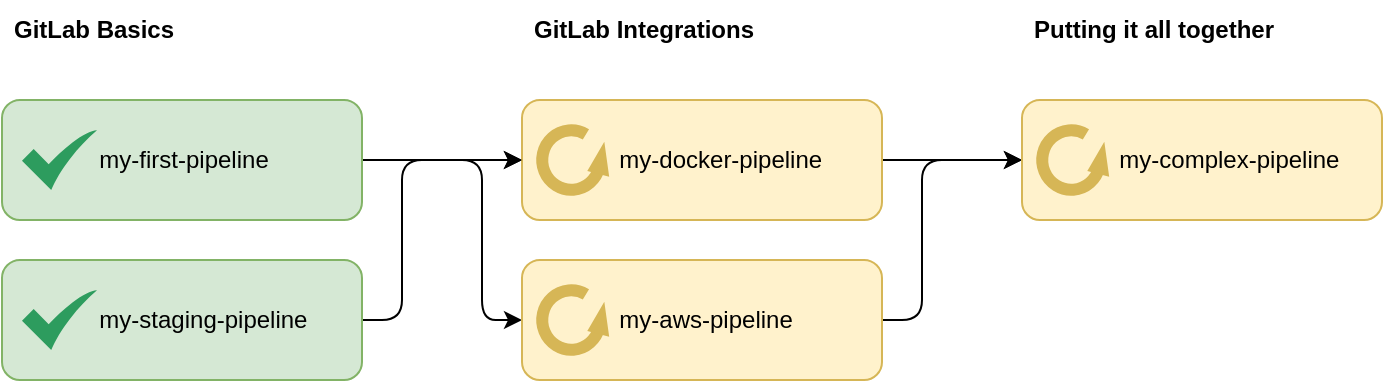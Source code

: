 <mxfile version="22.0.3" type="device">
  <diagram name="Page-1" id="M9vWuYs-XAKr8XbjSEmD">
    <mxGraphModel dx="1173" dy="924" grid="1" gridSize="10" guides="1" tooltips="1" connect="1" arrows="1" fold="1" page="1" pageScale="1" pageWidth="827" pageHeight="1169" math="0" shadow="0">
      <root>
        <mxCell id="0" />
        <mxCell id="1" parent="0" />
        <mxCell id="AexVxDw_94k0qQD0-kbg-1" value="&lt;b&gt;GitLab Basics&lt;/b&gt;" style="text;strokeColor=none;fillColor=none;align=left;verticalAlign=middle;spacingLeft=4;spacingRight=4;overflow=hidden;points=[[0,0.5],[1,0.5]];portConstraint=eastwest;rotatable=0;whiteSpace=wrap;html=1;" parent="1" vertex="1">
          <mxGeometry x="80" y="160" width="170" height="30" as="geometry" />
        </mxCell>
        <mxCell id="HpAmPr7lI2h5sS1Epnzh-14" style="edgeStyle=orthogonalEdgeStyle;rounded=1;orthogonalLoop=1;jettySize=auto;html=1;entryX=0;entryY=0.5;entryDx=0;entryDy=0;" edge="1" parent="1" source="AexVxDw_94k0qQD0-kbg-2" target="AexVxDw_94k0qQD0-kbg-5">
          <mxGeometry relative="1" as="geometry" />
        </mxCell>
        <mxCell id="HpAmPr7lI2h5sS1Epnzh-15" style="edgeStyle=orthogonalEdgeStyle;rounded=1;orthogonalLoop=1;jettySize=auto;html=1;entryX=0;entryY=0.5;entryDx=0;entryDy=0;" edge="1" parent="1" source="AexVxDw_94k0qQD0-kbg-2" target="HpAmPr7lI2h5sS1Epnzh-1">
          <mxGeometry relative="1" as="geometry">
            <Array as="points">
              <mxPoint x="320" y="240" />
              <mxPoint x="320" y="320" />
            </Array>
          </mxGeometry>
        </mxCell>
        <mxCell id="AexVxDw_94k0qQD0-kbg-2" value="&amp;nbsp; &amp;nbsp; &amp;nbsp; &amp;nbsp; &amp;nbsp; &amp;nbsp; &amp;nbsp; my-first-pipeline" style="rounded=1;whiteSpace=wrap;html=1;align=left;fillColor=#d5e8d4;strokeColor=#82b366;" parent="1" vertex="1">
          <mxGeometry x="80" y="210" width="180" height="60" as="geometry" />
        </mxCell>
        <mxCell id="AexVxDw_94k0qQD0-kbg-3" value="" style="sketch=0;html=1;aspect=fixed;strokeColor=none;shadow=0;align=center;fillColor=#2D9C5E;verticalAlign=top;labelPosition=center;verticalLabelPosition=bottom;shape=mxgraph.gcp2.check" parent="1" vertex="1">
          <mxGeometry x="90" y="225" width="37.5" height="30" as="geometry" />
        </mxCell>
        <mxCell id="HpAmPr7lI2h5sS1Epnzh-16" style="edgeStyle=orthogonalEdgeStyle;rounded=0;orthogonalLoop=1;jettySize=auto;html=1;entryX=0;entryY=0.5;entryDx=0;entryDy=0;" edge="1" parent="1" source="AexVxDw_94k0qQD0-kbg-5" target="HpAmPr7lI2h5sS1Epnzh-10">
          <mxGeometry relative="1" as="geometry" />
        </mxCell>
        <mxCell id="AexVxDw_94k0qQD0-kbg-5" value="&amp;nbsp; &amp;nbsp; &amp;nbsp; &amp;nbsp; &amp;nbsp; &amp;nbsp; &amp;nbsp; my-docker-pipeline" style="rounded=1;whiteSpace=wrap;html=1;align=left;fillColor=#fff2cc;strokeColor=#d6b656;" parent="1" vertex="1">
          <mxGeometry x="340" y="210" width="180" height="60" as="geometry" />
        </mxCell>
        <mxCell id="AexVxDw_94k0qQD0-kbg-7" value="&lt;b&gt;GitLab Integrations&amp;nbsp;&lt;/b&gt;" style="text;strokeColor=none;fillColor=none;align=left;verticalAlign=middle;spacingLeft=4;spacingRight=4;overflow=hidden;points=[[0,0.5],[1,0.5]];portConstraint=eastwest;rotatable=0;whiteSpace=wrap;html=1;" parent="1" vertex="1">
          <mxGeometry x="340" y="160" width="170" height="30" as="geometry" />
        </mxCell>
        <mxCell id="HpAmPr7lI2h5sS1Epnzh-17" style="edgeStyle=orthogonalEdgeStyle;rounded=1;orthogonalLoop=1;jettySize=auto;html=1;entryX=0;entryY=0.5;entryDx=0;entryDy=0;" edge="1" parent="1" source="HpAmPr7lI2h5sS1Epnzh-1" target="HpAmPr7lI2h5sS1Epnzh-10">
          <mxGeometry relative="1" as="geometry">
            <Array as="points">
              <mxPoint x="540" y="320" />
              <mxPoint x="540" y="240" />
            </Array>
          </mxGeometry>
        </mxCell>
        <mxCell id="HpAmPr7lI2h5sS1Epnzh-1" value="&amp;nbsp; &amp;nbsp; &amp;nbsp; &amp;nbsp; &amp;nbsp; &amp;nbsp; &amp;nbsp; my-aws-pipeline" style="rounded=1;whiteSpace=wrap;html=1;align=left;fillColor=#fff2cc;strokeColor=#d6b656;" vertex="1" parent="1">
          <mxGeometry x="340" y="290" width="180" height="60" as="geometry" />
        </mxCell>
        <mxCell id="HpAmPr7lI2h5sS1Epnzh-3" value="" style="verticalLabelPosition=bottom;html=1;verticalAlign=top;strokeWidth=6;shape=mxgraph.lean_mapping.physical_pull;pointerEvents=1;fillColor=#fff2cc;strokeColor=#d6b656;" vertex="1" parent="1">
          <mxGeometry x="350" y="225" width="30" height="30" as="geometry" />
        </mxCell>
        <mxCell id="HpAmPr7lI2h5sS1Epnzh-4" value="" style="verticalLabelPosition=bottom;html=1;verticalAlign=top;strokeWidth=6;shape=mxgraph.lean_mapping.physical_pull;pointerEvents=1;fillColor=#fff2cc;strokeColor=#d6b656;" vertex="1" parent="1">
          <mxGeometry x="350" y="305" width="30" height="30" as="geometry" />
        </mxCell>
        <mxCell id="HpAmPr7lI2h5sS1Epnzh-13" style="edgeStyle=orthogonalEdgeStyle;rounded=1;orthogonalLoop=1;jettySize=auto;html=1;entryX=0;entryY=0.5;entryDx=0;entryDy=0;" edge="1" parent="1" source="HpAmPr7lI2h5sS1Epnzh-6" target="AexVxDw_94k0qQD0-kbg-5">
          <mxGeometry relative="1" as="geometry">
            <Array as="points">
              <mxPoint x="280" y="320" />
              <mxPoint x="280" y="240" />
            </Array>
          </mxGeometry>
        </mxCell>
        <mxCell id="HpAmPr7lI2h5sS1Epnzh-6" value="&amp;nbsp; &amp;nbsp; &amp;nbsp; &amp;nbsp; &amp;nbsp; &amp;nbsp; &amp;nbsp; my-staging-pipeline" style="rounded=1;whiteSpace=wrap;html=1;align=left;fillColor=#d5e8d4;strokeColor=#82b366;" vertex="1" parent="1">
          <mxGeometry x="80" y="290" width="180" height="60" as="geometry" />
        </mxCell>
        <mxCell id="HpAmPr7lI2h5sS1Epnzh-7" value="" style="sketch=0;html=1;aspect=fixed;strokeColor=none;shadow=0;align=center;fillColor=#2D9C5E;verticalAlign=top;labelPosition=center;verticalLabelPosition=bottom;shape=mxgraph.gcp2.check" vertex="1" parent="1">
          <mxGeometry x="90" y="305" width="37.5" height="30" as="geometry" />
        </mxCell>
        <mxCell id="HpAmPr7lI2h5sS1Epnzh-9" value="&lt;b&gt;Putting it all together&lt;/b&gt;" style="text;strokeColor=none;fillColor=none;align=left;verticalAlign=middle;spacingLeft=4;spacingRight=4;overflow=hidden;points=[[0,0.5],[1,0.5]];portConstraint=eastwest;rotatable=0;whiteSpace=wrap;html=1;" vertex="1" parent="1">
          <mxGeometry x="590" y="160" width="170" height="30" as="geometry" />
        </mxCell>
        <mxCell id="HpAmPr7lI2h5sS1Epnzh-10" value="&amp;nbsp; &amp;nbsp; &amp;nbsp; &amp;nbsp; &amp;nbsp; &amp;nbsp; &amp;nbsp; my-complex-pipeline" style="rounded=1;whiteSpace=wrap;html=1;align=left;fillColor=#fff2cc;strokeColor=#d6b656;" vertex="1" parent="1">
          <mxGeometry x="590" y="210" width="180" height="60" as="geometry" />
        </mxCell>
        <mxCell id="HpAmPr7lI2h5sS1Epnzh-11" value="" style="verticalLabelPosition=bottom;html=1;verticalAlign=top;strokeWidth=6;shape=mxgraph.lean_mapping.physical_pull;pointerEvents=1;fillColor=#fff2cc;strokeColor=#d6b656;" vertex="1" parent="1">
          <mxGeometry x="600" y="225" width="30" height="30" as="geometry" />
        </mxCell>
      </root>
    </mxGraphModel>
  </diagram>
</mxfile>
